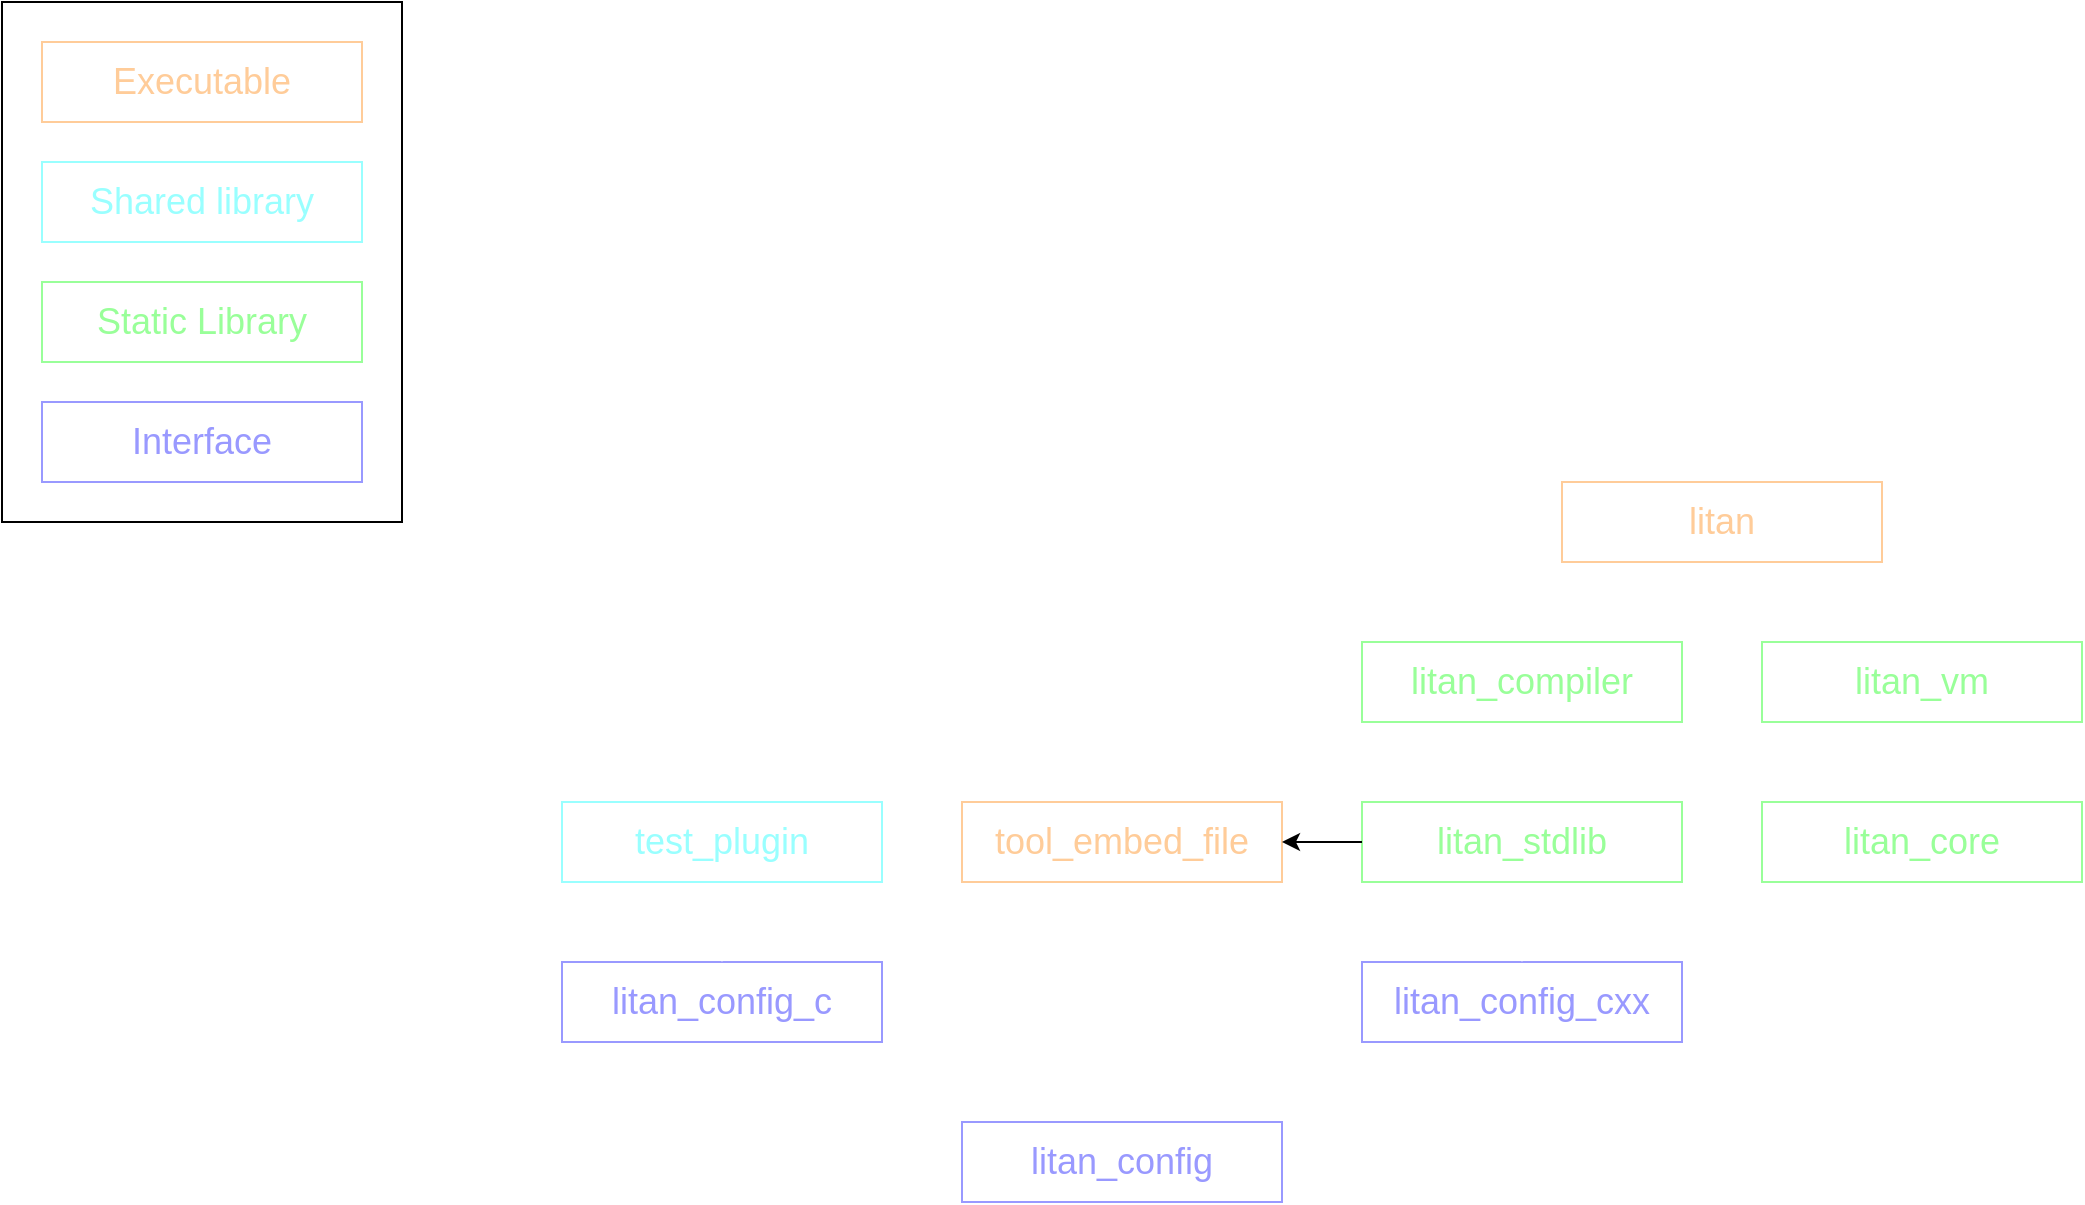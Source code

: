 <mxfile version="24.7.17">
  <diagram name="Page-1" id="48CmRc7VjEjxRa2cv3tP">
    <mxGraphModel dx="1646" dy="743" grid="1" gridSize="10" guides="1" tooltips="1" connect="1" arrows="1" fold="1" page="0" pageScale="1" pageWidth="850" pageHeight="1100" math="0" shadow="0">
      <root>
        <mxCell id="0" />
        <mxCell id="1" parent="0" />
        <mxCell id="pnjolQQbKE6Q57wbxVzo-17" style="edgeStyle=orthogonalEdgeStyle;rounded=0;orthogonalLoop=1;jettySize=auto;html=1;exitX=0.5;exitY=1;exitDx=0;exitDy=0;entryX=0.5;entryY=0;entryDx=0;entryDy=0;fontSize=18;strokeColor=#FFFFFF;" parent="1" source="pnjolQQbKE6Q57wbxVzo-1" target="pnjolQQbKE6Q57wbxVzo-3" edge="1">
          <mxGeometry relative="1" as="geometry" />
        </mxCell>
        <mxCell id="pnjolQQbKE6Q57wbxVzo-18" style="edgeStyle=orthogonalEdgeStyle;rounded=0;orthogonalLoop=1;jettySize=auto;html=1;exitX=0.5;exitY=1;exitDx=0;exitDy=0;entryX=0.5;entryY=0;entryDx=0;entryDy=0;fontSize=18;strokeColor=#FFFFFF;" parent="1" source="pnjolQQbKE6Q57wbxVzo-1" target="pnjolQQbKE6Q57wbxVzo-2" edge="1">
          <mxGeometry relative="1" as="geometry" />
        </mxCell>
        <mxCell id="pnjolQQbKE6Q57wbxVzo-1" value="litan" style="rounded=0;whiteSpace=wrap;html=1;fontSize=18;strokeColor=#FFCC99;fontColor=#FFCC99;" parent="1" vertex="1">
          <mxGeometry x="580" y="560" width="160" height="40" as="geometry" />
        </mxCell>
        <mxCell id="pnjolQQbKE6Q57wbxVzo-16" style="edgeStyle=orthogonalEdgeStyle;rounded=0;orthogonalLoop=1;jettySize=auto;html=1;exitX=0.5;exitY=1;exitDx=0;exitDy=0;fontSize=18;strokeColor=#FFFFFF;fontColor=#99FF99;" parent="1" source="pnjolQQbKE6Q57wbxVzo-2" edge="1">
          <mxGeometry relative="1" as="geometry">
            <mxPoint x="760" y="720" as="targetPoint" />
          </mxGeometry>
        </mxCell>
        <mxCell id="pnjolQQbKE6Q57wbxVzo-2" value="litan_compiler" style="rounded=0;whiteSpace=wrap;html=1;fontSize=18;strokeColor=#99FF99;fontColor=#99FF99;" parent="1" vertex="1">
          <mxGeometry x="480" y="640" width="160" height="40" as="geometry" />
        </mxCell>
        <mxCell id="pnjolQQbKE6Q57wbxVzo-15" style="edgeStyle=orthogonalEdgeStyle;rounded=0;orthogonalLoop=1;jettySize=auto;html=1;exitX=0.5;exitY=1;exitDx=0;exitDy=0;entryX=0.5;entryY=0;entryDx=0;entryDy=0;fontSize=18;strokeColor=#FFFFFF;fontColor=#99FF99;" parent="1" source="pnjolQQbKE6Q57wbxVzo-3" target="pnjolQQbKE6Q57wbxVzo-4" edge="1">
          <mxGeometry relative="1" as="geometry" />
        </mxCell>
        <mxCell id="pnjolQQbKE6Q57wbxVzo-3" value="litan_vm" style="rounded=0;whiteSpace=wrap;html=1;fontSize=18;strokeColor=#99FF99;fontColor=#99FF99;" parent="1" vertex="1">
          <mxGeometry x="680" y="640" width="160" height="40" as="geometry" />
        </mxCell>
        <mxCell id="pnjolQQbKE6Q57wbxVzo-12" style="edgeStyle=orthogonalEdgeStyle;rounded=0;orthogonalLoop=1;jettySize=auto;html=1;exitX=0.5;exitY=1;exitDx=0;exitDy=0;entryX=0.5;entryY=0;entryDx=0;entryDy=0;fontSize=18;strokeColor=#FFFFFF;fontColor=#99FF99;" parent="1" source="pnjolQQbKE6Q57wbxVzo-4" target="pnjolQQbKE6Q57wbxVzo-7" edge="1">
          <mxGeometry relative="1" as="geometry">
            <Array as="points">
              <mxPoint x="760" y="780" />
              <mxPoint x="560" y="780" />
            </Array>
          </mxGeometry>
        </mxCell>
        <mxCell id="pnjolQQbKE6Q57wbxVzo-4" value="litan_core" style="rounded=0;whiteSpace=wrap;html=1;fontSize=18;strokeColor=#99FF99;fontColor=#99FF99;" parent="1" vertex="1">
          <mxGeometry x="680" y="720" width="160" height="40" as="geometry" />
        </mxCell>
        <mxCell id="pnjolQQbKE6Q57wbxVzo-14" style="edgeStyle=orthogonalEdgeStyle;rounded=0;orthogonalLoop=1;jettySize=auto;html=1;exitX=0.5;exitY=1;exitDx=0;exitDy=0;entryX=0.5;entryY=0;entryDx=0;entryDy=0;fontSize=18;strokeColor=#FFFFFF;" parent="1" source="pnjolQQbKE6Q57wbxVzo-5" target="pnjolQQbKE6Q57wbxVzo-7" edge="1">
          <mxGeometry relative="1" as="geometry" />
        </mxCell>
        <mxCell id="pnjolQQbKE6Q57wbxVzo-5" value="litan_stdlib" style="rounded=0;whiteSpace=wrap;html=1;fontSize=18;strokeColor=#99FF99;fontColor=#99FF99;" parent="1" vertex="1">
          <mxGeometry x="480" y="720" width="160" height="40" as="geometry" />
        </mxCell>
        <mxCell id="pnjolQQbKE6Q57wbxVzo-9" style="edgeStyle=orthogonalEdgeStyle;rounded=0;orthogonalLoop=1;jettySize=auto;html=1;exitX=0.5;exitY=1;exitDx=0;exitDy=0;entryX=0.5;entryY=0;entryDx=0;entryDy=0;fontSize=18;strokeColor=#FFFFFF;fontColor=#9999FF;" parent="1" source="pnjolQQbKE6Q57wbxVzo-6" target="pnjolQQbKE6Q57wbxVzo-8" edge="1">
          <mxGeometry relative="1" as="geometry" />
        </mxCell>
        <mxCell id="pnjolQQbKE6Q57wbxVzo-6" value="litan_config_c" style="rounded=0;whiteSpace=wrap;html=1;fontSize=18;strokeColor=#9999FF;fontColor=#9999FF;" parent="1" vertex="1">
          <mxGeometry x="80" y="800" width="160" height="40" as="geometry" />
        </mxCell>
        <mxCell id="pnjolQQbKE6Q57wbxVzo-10" style="edgeStyle=orthogonalEdgeStyle;rounded=0;orthogonalLoop=1;jettySize=auto;html=1;exitX=0.5;exitY=1;exitDx=0;exitDy=0;fontSize=18;entryX=0.5;entryY=0;entryDx=0;entryDy=0;strokeColor=#FFFFFF;fontColor=#9999FF;" parent="1" source="pnjolQQbKE6Q57wbxVzo-7" target="pnjolQQbKE6Q57wbxVzo-8" edge="1">
          <mxGeometry relative="1" as="geometry">
            <mxPoint x="460" y="880" as="targetPoint" />
          </mxGeometry>
        </mxCell>
        <mxCell id="pnjolQQbKE6Q57wbxVzo-7" value="litan_config_cxx" style="rounded=0;whiteSpace=wrap;html=1;fontSize=18;strokeColor=#9999FF;fontColor=#9999FF;" parent="1" vertex="1">
          <mxGeometry x="480" y="800" width="160" height="40" as="geometry" />
        </mxCell>
        <mxCell id="pnjolQQbKE6Q57wbxVzo-8" value="litan_config" style="rounded=0;whiteSpace=wrap;html=1;fontSize=18;strokeColor=#9999FF;fontColor=#9999FF;" parent="1" vertex="1">
          <mxGeometry x="280" y="880" width="160" height="40" as="geometry" />
        </mxCell>
        <mxCell id="pnjolQQbKE6Q57wbxVzo-20" style="edgeStyle=orthogonalEdgeStyle;rounded=0;orthogonalLoop=1;jettySize=auto;html=1;exitX=0.5;exitY=1;exitDx=0;exitDy=0;entryX=0.5;entryY=0;entryDx=0;entryDy=0;fontColor=#FFCC99;strokeColor=#FFFFFF;" parent="1" source="pnjolQQbKE6Q57wbxVzo-19" target="pnjolQQbKE6Q57wbxVzo-6" edge="1">
          <mxGeometry relative="1" as="geometry" />
        </mxCell>
        <mxCell id="pnjolQQbKE6Q57wbxVzo-19" value="test_plugin" style="rounded=0;whiteSpace=wrap;html=1;fillColor=none;fontSize=18;fontColor=#99FFFF;strokeColor=#99FFFF;" parent="1" vertex="1">
          <mxGeometry x="80" y="720" width="160" height="40" as="geometry" />
        </mxCell>
        <mxCell id="pnjolQQbKE6Q57wbxVzo-22" style="edgeStyle=orthogonalEdgeStyle;rounded=0;orthogonalLoop=1;jettySize=auto;html=1;exitX=0.5;exitY=1;exitDx=0;exitDy=0;strokeColor=#FFFFFF;entryX=0.5;entryY=0;entryDx=0;entryDy=0;" parent="1" source="pnjolQQbKE6Q57wbxVzo-21" target="pnjolQQbKE6Q57wbxVzo-7" edge="1">
          <mxGeometry relative="1" as="geometry">
            <mxPoint x="560" y="800" as="targetPoint" />
          </mxGeometry>
        </mxCell>
        <mxCell id="pnjolQQbKE6Q57wbxVzo-21" value="tool_embed_file" style="rounded=0;whiteSpace=wrap;html=1;fontSize=18;strokeColor=#FFCC99;fontColor=#FFCC99;" parent="1" vertex="1">
          <mxGeometry x="280" y="720" width="160" height="40" as="geometry" />
        </mxCell>
        <mxCell id="pnjolQQbKE6Q57wbxVzo-24" value="" style="rounded=0;whiteSpace=wrap;html=1;fillColor=none;" parent="1" vertex="1">
          <mxGeometry x="-200" y="320" width="200" height="260" as="geometry" />
        </mxCell>
        <mxCell id="pnjolQQbKE6Q57wbxVzo-27" value="Shared library" style="rounded=0;whiteSpace=wrap;html=1;fillColor=none;fontSize=18;fontColor=#99FFFF;strokeColor=#99FFFF;" parent="1" vertex="1">
          <mxGeometry x="-180" y="400" width="160" height="40" as="geometry" />
        </mxCell>
        <mxCell id="pnjolQQbKE6Q57wbxVzo-28" value="Executable" style="rounded=0;whiteSpace=wrap;html=1;fontSize=18;strokeColor=#FFCC99;fontColor=#FFCC99;" parent="1" vertex="1">
          <mxGeometry x="-180" y="340" width="160" height="40" as="geometry" />
        </mxCell>
        <mxCell id="pnjolQQbKE6Q57wbxVzo-29" value="Static Library" style="rounded=0;whiteSpace=wrap;html=1;fontSize=18;strokeColor=#99FF99;fontColor=#99FF99;" parent="1" vertex="1">
          <mxGeometry x="-180" y="460" width="160" height="40" as="geometry" />
        </mxCell>
        <mxCell id="pnjolQQbKE6Q57wbxVzo-30" value="Interface" style="rounded=0;whiteSpace=wrap;html=1;fontSize=18;strokeColor=#9999FF;fontColor=#9999FF;" parent="1" vertex="1">
          <mxGeometry x="-180" y="520" width="160" height="40" as="geometry" />
        </mxCell>
        <mxCell id="pnjolQQbKE6Q57wbxVzo-33" style="edgeStyle=orthogonalEdgeStyle;rounded=0;orthogonalLoop=1;jettySize=auto;html=1;exitX=0;exitY=0.5;exitDx=0;exitDy=0;entryX=1;entryY=0.5;entryDx=0;entryDy=0;" parent="1" source="pnjolQQbKE6Q57wbxVzo-5" target="pnjolQQbKE6Q57wbxVzo-21" edge="1">
          <mxGeometry relative="1" as="geometry" />
        </mxCell>
      </root>
    </mxGraphModel>
  </diagram>
</mxfile>
